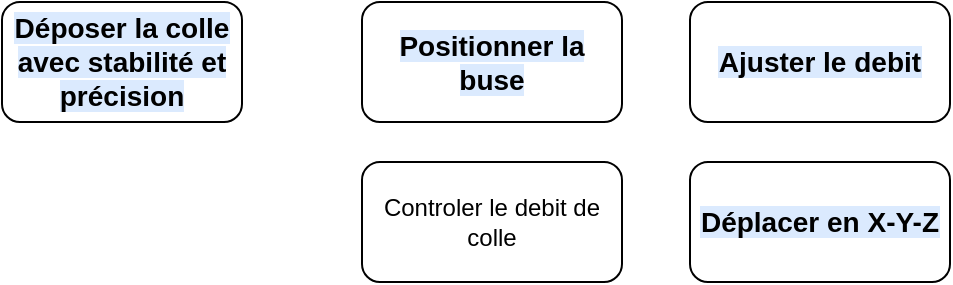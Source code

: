 <mxfile version="26.0.10">
  <diagram name="Page-1" id="QGjMv8LrLS21k3CkNhZE">
    <mxGraphModel dx="1434" dy="762" grid="1" gridSize="10" guides="1" tooltips="1" connect="1" arrows="1" fold="1" page="1" pageScale="1" pageWidth="827" pageHeight="1169" math="0" shadow="0">
      <root>
        <mxCell id="0" />
        <mxCell id="1" parent="0" />
        <mxCell id="Xr2quWgWzoAM4Jd-oPhX-1" value="&lt;span style=&quot;color: rgb(0, 0, 0); font-family: Arial, sans-serif; font-size: 14px; font-weight: 700; background-color: rgb(219, 234, 254);&quot;&gt;Déposer la colle avec stabilité et précision&lt;/span&gt;" style="rounded=1;whiteSpace=wrap;html=1;" vertex="1" parent="1">
          <mxGeometry x="70" y="270" width="120" height="60" as="geometry" />
        </mxCell>
        <mxCell id="Xr2quWgWzoAM4Jd-oPhX-2" value="&lt;span style=&quot;color: rgb(0, 0, 0); font-family: Arial, sans-serif; font-size: 14px; font-weight: 700; background-color: rgb(219, 234, 254);&quot;&gt;Positionner la buse&lt;/span&gt;" style="rounded=1;whiteSpace=wrap;html=1;" vertex="1" parent="1">
          <mxGeometry x="250" y="270" width="130" height="60" as="geometry" />
        </mxCell>
        <mxCell id="Xr2quWgWzoAM4Jd-oPhX-3" value="Controler le debit de colle" style="rounded=1;whiteSpace=wrap;html=1;" vertex="1" parent="1">
          <mxGeometry x="250" y="350" width="130" height="60" as="geometry" />
        </mxCell>
        <mxCell id="Xr2quWgWzoAM4Jd-oPhX-5" value="&lt;span style=&quot;color: rgb(0, 0, 0); font-family: Arial, sans-serif; font-size: 14px; font-weight: 700; background-color: rgb(219, 234, 254);&quot;&gt;Ajuster le debit&lt;/span&gt;" style="rounded=1;whiteSpace=wrap;html=1;" vertex="1" parent="1">
          <mxGeometry x="414" y="270" width="130" height="60" as="geometry" />
        </mxCell>
        <mxCell id="Xr2quWgWzoAM4Jd-oPhX-6" value="&lt;span style=&quot;color: rgb(0, 0, 0); font-family: Arial, sans-serif; font-size: 14px; font-weight: 700; background-color: rgb(219, 234, 254);&quot;&gt;Déplacer en X-Y-Z&lt;/span&gt;" style="rounded=1;whiteSpace=wrap;html=1;" vertex="1" parent="1">
          <mxGeometry x="414" y="350" width="130" height="60" as="geometry" />
        </mxCell>
      </root>
    </mxGraphModel>
  </diagram>
</mxfile>
